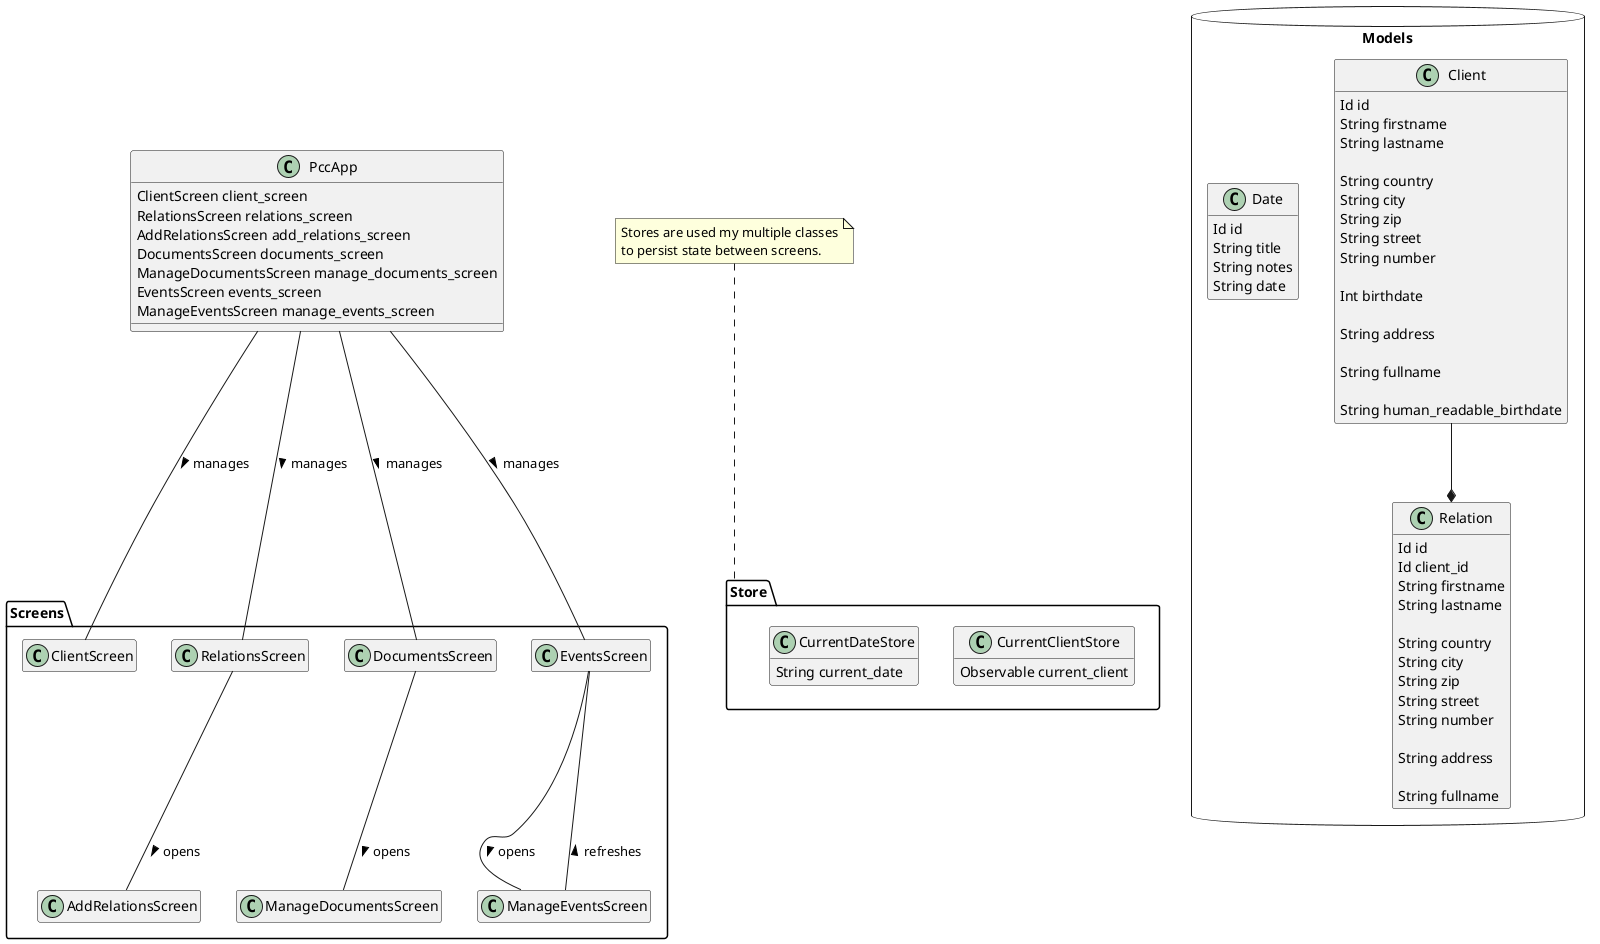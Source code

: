 @startuml class_diagram
class PccApp {
  ClientScreen client_screen
  RelationsScreen relations_screen
  AddRelationsScreen add_relations_screen
  DocumentsScreen documents_screen
  ManageDocumentsScreen manage_documents_screen
  EventsScreen events_screen
  ManageEventsScreen manage_events_screen
}

package Screens {
  class ClientScreen
  class RelationsScreen
  class AddRelationsScreen
  class DocumentsScreen
  class ManageDocumentsScreen
  class EventsScreen
  class ManageEventsScreen

  PccApp -- ClientScreen : > manages
  PccApp -- RelationsScreen : > manages
  PccApp -- DocumentsScreen : > manages
  PccApp -- EventsScreen : > manages

  RelationsScreen -- AddRelationsScreen : > opens
  DocumentsScreen -- ManageDocumentsScreen : > opens
  EventsScreen -- ManageEventsScreen : > opens
  ManageEventsScreen -- EventsScreen: > refreshes

  hide members
}

note "Stores are used my multiple classes\nto persist state between screens." as N1

N1 .. Store

package Store {
  class CurrentClientStore {
      Observable current_client
  }
  class CurrentDateStore {
      String current_date
  }

  hide methods
}

package Models <<Database>> {
  class Client {
    Id id
    String firstname
    String lastname

    String country
    String city
    String zip
    String street
    String number

    Int birthdate

    String address

    String fullname

    String human_readable_birthdate
  }

  class Relation {
    Id id
    Id client_id
    String firstname
    String lastname

    String country
    String city
    String zip
    String street
    String number

    String address

    String fullname
  }

  Client --* Relation

  class Date {
    Id id
    String title
    String notes
    String date
  }

  hide methods
}
@enduml